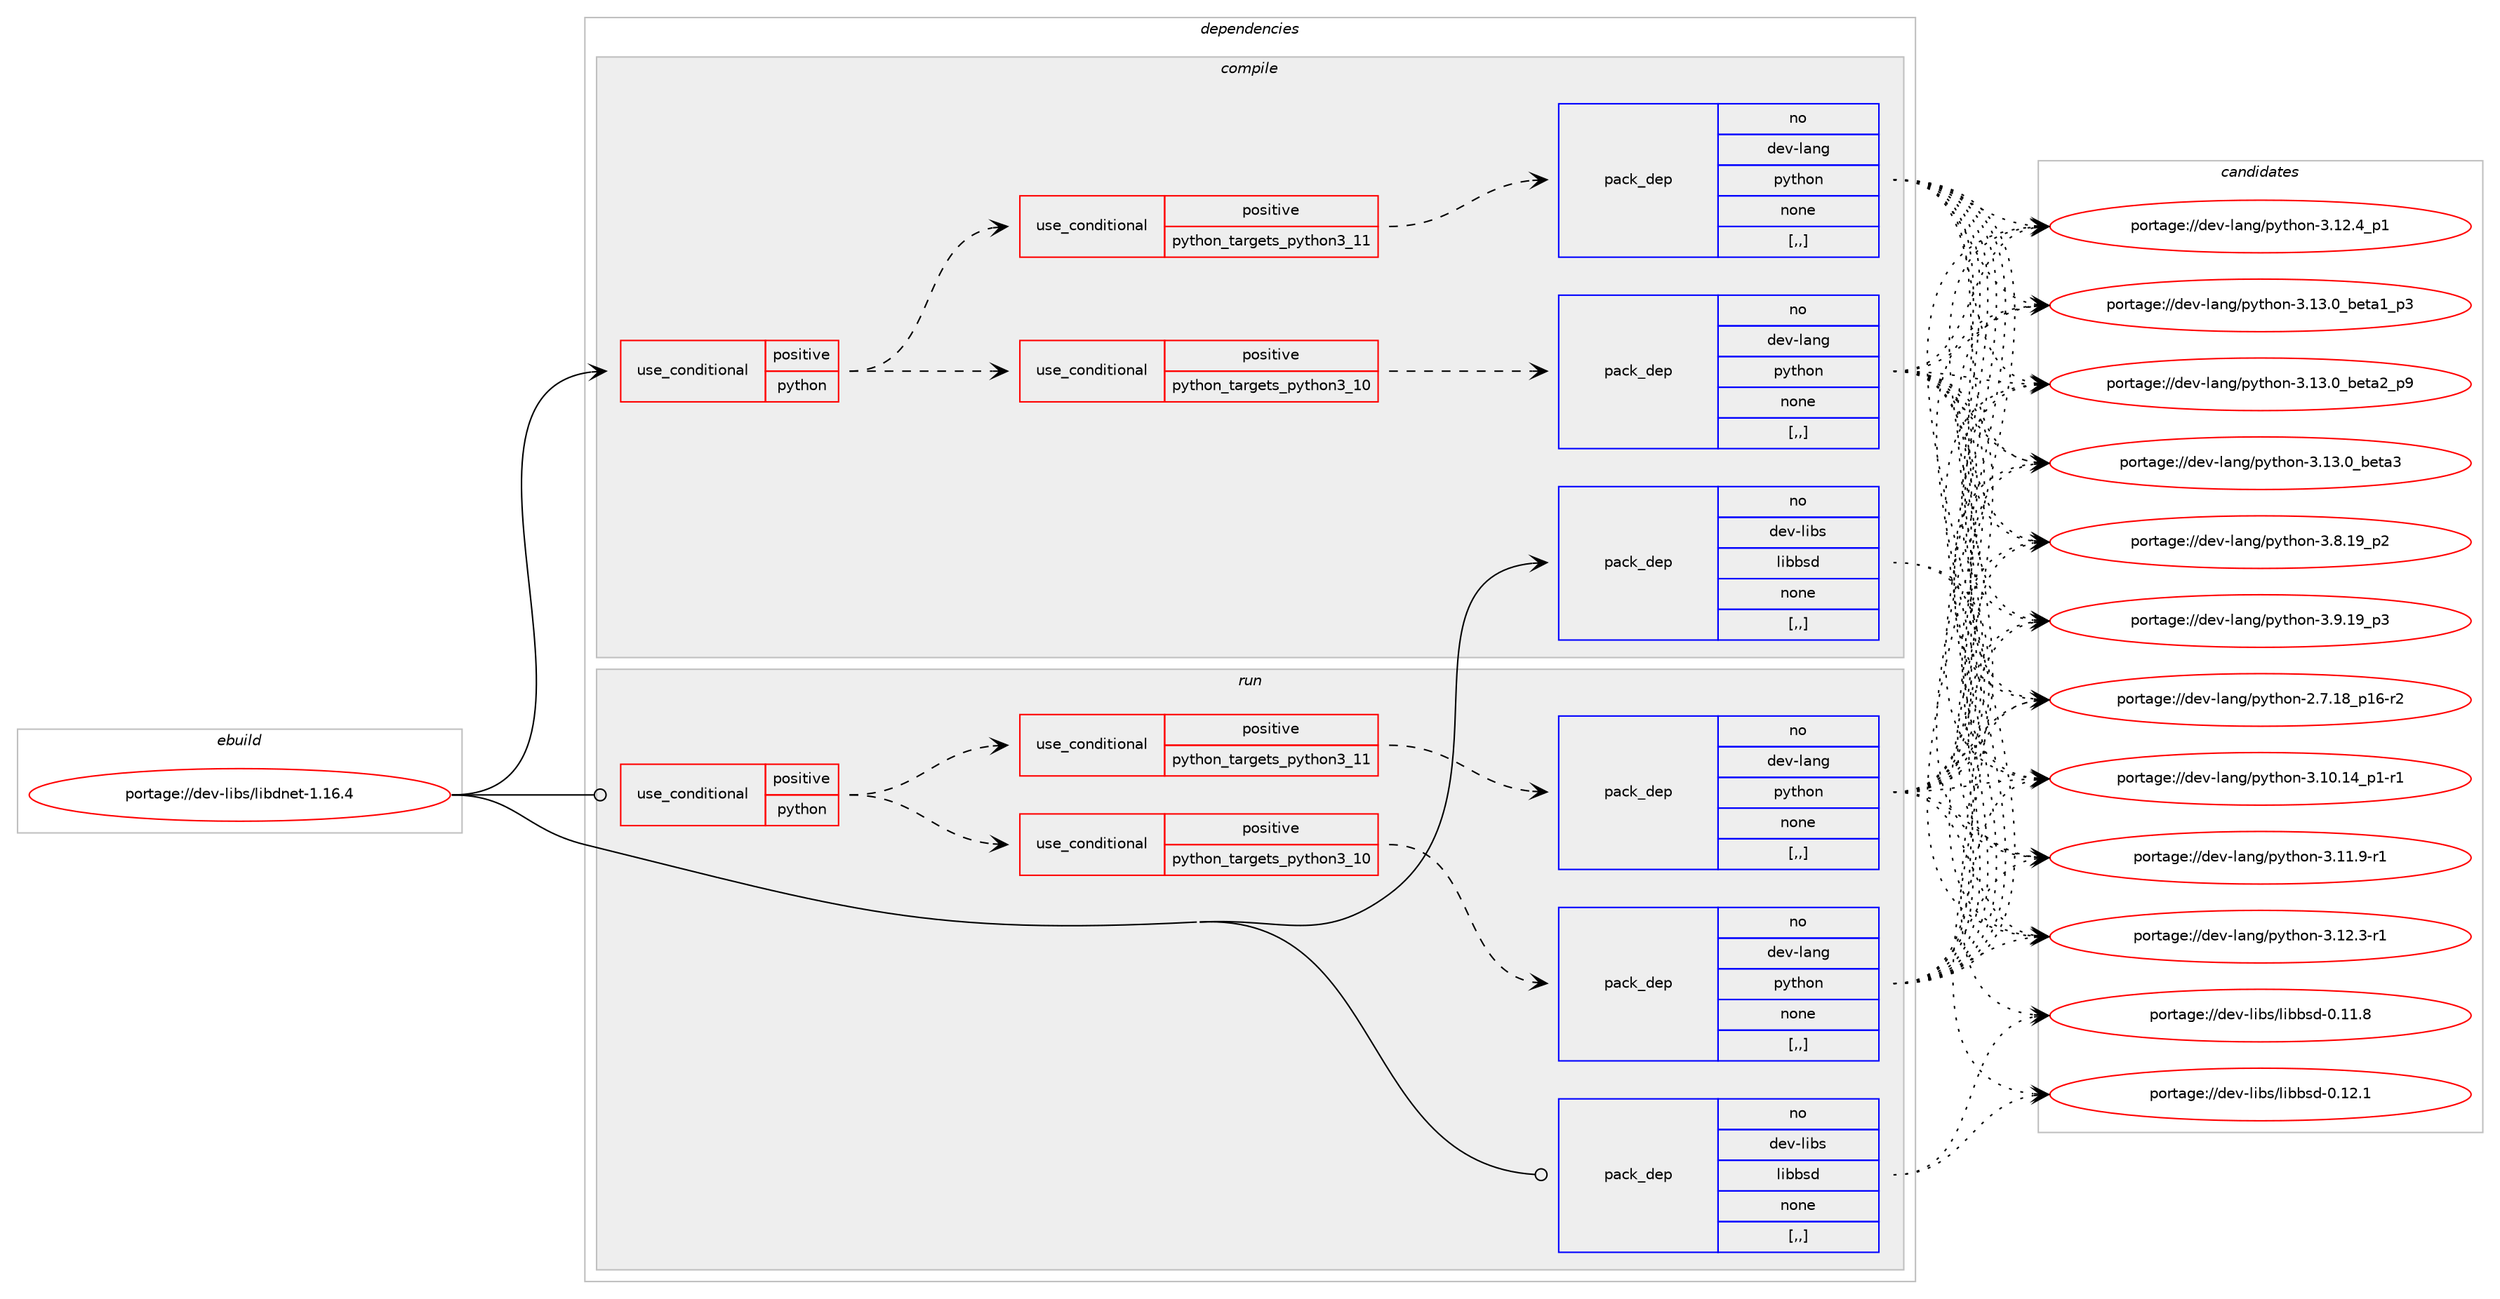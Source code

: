 digraph prolog {

# *************
# Graph options
# *************

newrank=true;
concentrate=true;
compound=true;
graph [rankdir=LR,fontname=Helvetica,fontsize=10,ranksep=1.5];#, ranksep=2.5, nodesep=0.2];
edge  [arrowhead=vee];
node  [fontname=Helvetica,fontsize=10];

# **********
# The ebuild
# **********

subgraph cluster_leftcol {
color=gray;
rank=same;
label=<<i>ebuild</i>>;
id [label="portage://dev-libs/libdnet-1.16.4", color=red, width=4, href="../dev-libs/libdnet-1.16.4.svg"];
}

# ****************
# The dependencies
# ****************

subgraph cluster_midcol {
color=gray;
label=<<i>dependencies</i>>;
subgraph cluster_compile {
fillcolor="#eeeeee";
style=filled;
label=<<i>compile</i>>;
subgraph cond25960 {
dependency106928 [label=<<TABLE BORDER="0" CELLBORDER="1" CELLSPACING="0" CELLPADDING="4"><TR><TD ROWSPAN="3" CELLPADDING="10">use_conditional</TD></TR><TR><TD>positive</TD></TR><TR><TD>python</TD></TR></TABLE>>, shape=none, color=red];
subgraph cond25961 {
dependency106929 [label=<<TABLE BORDER="0" CELLBORDER="1" CELLSPACING="0" CELLPADDING="4"><TR><TD ROWSPAN="3" CELLPADDING="10">use_conditional</TD></TR><TR><TD>positive</TD></TR><TR><TD>python_targets_python3_10</TD></TR></TABLE>>, shape=none, color=red];
subgraph pack79812 {
dependency106930 [label=<<TABLE BORDER="0" CELLBORDER="1" CELLSPACING="0" CELLPADDING="4" WIDTH="220"><TR><TD ROWSPAN="6" CELLPADDING="30">pack_dep</TD></TR><TR><TD WIDTH="110">no</TD></TR><TR><TD>dev-lang</TD></TR><TR><TD>python</TD></TR><TR><TD>none</TD></TR><TR><TD>[,,]</TD></TR></TABLE>>, shape=none, color=blue];
}
dependency106929:e -> dependency106930:w [weight=20,style="dashed",arrowhead="vee"];
}
dependency106928:e -> dependency106929:w [weight=20,style="dashed",arrowhead="vee"];
subgraph cond25962 {
dependency106931 [label=<<TABLE BORDER="0" CELLBORDER="1" CELLSPACING="0" CELLPADDING="4"><TR><TD ROWSPAN="3" CELLPADDING="10">use_conditional</TD></TR><TR><TD>positive</TD></TR><TR><TD>python_targets_python3_11</TD></TR></TABLE>>, shape=none, color=red];
subgraph pack79813 {
dependency106932 [label=<<TABLE BORDER="0" CELLBORDER="1" CELLSPACING="0" CELLPADDING="4" WIDTH="220"><TR><TD ROWSPAN="6" CELLPADDING="30">pack_dep</TD></TR><TR><TD WIDTH="110">no</TD></TR><TR><TD>dev-lang</TD></TR><TR><TD>python</TD></TR><TR><TD>none</TD></TR><TR><TD>[,,]</TD></TR></TABLE>>, shape=none, color=blue];
}
dependency106931:e -> dependency106932:w [weight=20,style="dashed",arrowhead="vee"];
}
dependency106928:e -> dependency106931:w [weight=20,style="dashed",arrowhead="vee"];
}
id:e -> dependency106928:w [weight=20,style="solid",arrowhead="vee"];
subgraph pack79814 {
dependency106933 [label=<<TABLE BORDER="0" CELLBORDER="1" CELLSPACING="0" CELLPADDING="4" WIDTH="220"><TR><TD ROWSPAN="6" CELLPADDING="30">pack_dep</TD></TR><TR><TD WIDTH="110">no</TD></TR><TR><TD>dev-libs</TD></TR><TR><TD>libbsd</TD></TR><TR><TD>none</TD></TR><TR><TD>[,,]</TD></TR></TABLE>>, shape=none, color=blue];
}
id:e -> dependency106933:w [weight=20,style="solid",arrowhead="vee"];
}
subgraph cluster_compileandrun {
fillcolor="#eeeeee";
style=filled;
label=<<i>compile and run</i>>;
}
subgraph cluster_run {
fillcolor="#eeeeee";
style=filled;
label=<<i>run</i>>;
subgraph cond25963 {
dependency106934 [label=<<TABLE BORDER="0" CELLBORDER="1" CELLSPACING="0" CELLPADDING="4"><TR><TD ROWSPAN="3" CELLPADDING="10">use_conditional</TD></TR><TR><TD>positive</TD></TR><TR><TD>python</TD></TR></TABLE>>, shape=none, color=red];
subgraph cond25964 {
dependency106935 [label=<<TABLE BORDER="0" CELLBORDER="1" CELLSPACING="0" CELLPADDING="4"><TR><TD ROWSPAN="3" CELLPADDING="10">use_conditional</TD></TR><TR><TD>positive</TD></TR><TR><TD>python_targets_python3_10</TD></TR></TABLE>>, shape=none, color=red];
subgraph pack79815 {
dependency106936 [label=<<TABLE BORDER="0" CELLBORDER="1" CELLSPACING="0" CELLPADDING="4" WIDTH="220"><TR><TD ROWSPAN="6" CELLPADDING="30">pack_dep</TD></TR><TR><TD WIDTH="110">no</TD></TR><TR><TD>dev-lang</TD></TR><TR><TD>python</TD></TR><TR><TD>none</TD></TR><TR><TD>[,,]</TD></TR></TABLE>>, shape=none, color=blue];
}
dependency106935:e -> dependency106936:w [weight=20,style="dashed",arrowhead="vee"];
}
dependency106934:e -> dependency106935:w [weight=20,style="dashed",arrowhead="vee"];
subgraph cond25965 {
dependency106937 [label=<<TABLE BORDER="0" CELLBORDER="1" CELLSPACING="0" CELLPADDING="4"><TR><TD ROWSPAN="3" CELLPADDING="10">use_conditional</TD></TR><TR><TD>positive</TD></TR><TR><TD>python_targets_python3_11</TD></TR></TABLE>>, shape=none, color=red];
subgraph pack79816 {
dependency106938 [label=<<TABLE BORDER="0" CELLBORDER="1" CELLSPACING="0" CELLPADDING="4" WIDTH="220"><TR><TD ROWSPAN="6" CELLPADDING="30">pack_dep</TD></TR><TR><TD WIDTH="110">no</TD></TR><TR><TD>dev-lang</TD></TR><TR><TD>python</TD></TR><TR><TD>none</TD></TR><TR><TD>[,,]</TD></TR></TABLE>>, shape=none, color=blue];
}
dependency106937:e -> dependency106938:w [weight=20,style="dashed",arrowhead="vee"];
}
dependency106934:e -> dependency106937:w [weight=20,style="dashed",arrowhead="vee"];
}
id:e -> dependency106934:w [weight=20,style="solid",arrowhead="odot"];
subgraph pack79817 {
dependency106939 [label=<<TABLE BORDER="0" CELLBORDER="1" CELLSPACING="0" CELLPADDING="4" WIDTH="220"><TR><TD ROWSPAN="6" CELLPADDING="30">pack_dep</TD></TR><TR><TD WIDTH="110">no</TD></TR><TR><TD>dev-libs</TD></TR><TR><TD>libbsd</TD></TR><TR><TD>none</TD></TR><TR><TD>[,,]</TD></TR></TABLE>>, shape=none, color=blue];
}
id:e -> dependency106939:w [weight=20,style="solid",arrowhead="odot"];
}
}

# **************
# The candidates
# **************

subgraph cluster_choices {
rank=same;
color=gray;
label=<<i>candidates</i>>;

subgraph choice79812 {
color=black;
nodesep=1;
choice100101118451089711010347112121116104111110455046554649569511249544511450 [label="portage://dev-lang/python-2.7.18_p16-r2", color=red, width=4,href="../dev-lang/python-2.7.18_p16-r2.svg"];
choice100101118451089711010347112121116104111110455146494846495295112494511449 [label="portage://dev-lang/python-3.10.14_p1-r1", color=red, width=4,href="../dev-lang/python-3.10.14_p1-r1.svg"];
choice100101118451089711010347112121116104111110455146494946574511449 [label="portage://dev-lang/python-3.11.9-r1", color=red, width=4,href="../dev-lang/python-3.11.9-r1.svg"];
choice100101118451089711010347112121116104111110455146495046514511449 [label="portage://dev-lang/python-3.12.3-r1", color=red, width=4,href="../dev-lang/python-3.12.3-r1.svg"];
choice100101118451089711010347112121116104111110455146495046529511249 [label="portage://dev-lang/python-3.12.4_p1", color=red, width=4,href="../dev-lang/python-3.12.4_p1.svg"];
choice10010111845108971101034711212111610411111045514649514648959810111697499511251 [label="portage://dev-lang/python-3.13.0_beta1_p3", color=red, width=4,href="../dev-lang/python-3.13.0_beta1_p3.svg"];
choice10010111845108971101034711212111610411111045514649514648959810111697509511257 [label="portage://dev-lang/python-3.13.0_beta2_p9", color=red, width=4,href="../dev-lang/python-3.13.0_beta2_p9.svg"];
choice1001011184510897110103471121211161041111104551464951464895981011169751 [label="portage://dev-lang/python-3.13.0_beta3", color=red, width=4,href="../dev-lang/python-3.13.0_beta3.svg"];
choice100101118451089711010347112121116104111110455146564649579511250 [label="portage://dev-lang/python-3.8.19_p2", color=red, width=4,href="../dev-lang/python-3.8.19_p2.svg"];
choice100101118451089711010347112121116104111110455146574649579511251 [label="portage://dev-lang/python-3.9.19_p3", color=red, width=4,href="../dev-lang/python-3.9.19_p3.svg"];
dependency106930:e -> choice100101118451089711010347112121116104111110455046554649569511249544511450:w [style=dotted,weight="100"];
dependency106930:e -> choice100101118451089711010347112121116104111110455146494846495295112494511449:w [style=dotted,weight="100"];
dependency106930:e -> choice100101118451089711010347112121116104111110455146494946574511449:w [style=dotted,weight="100"];
dependency106930:e -> choice100101118451089711010347112121116104111110455146495046514511449:w [style=dotted,weight="100"];
dependency106930:e -> choice100101118451089711010347112121116104111110455146495046529511249:w [style=dotted,weight="100"];
dependency106930:e -> choice10010111845108971101034711212111610411111045514649514648959810111697499511251:w [style=dotted,weight="100"];
dependency106930:e -> choice10010111845108971101034711212111610411111045514649514648959810111697509511257:w [style=dotted,weight="100"];
dependency106930:e -> choice1001011184510897110103471121211161041111104551464951464895981011169751:w [style=dotted,weight="100"];
dependency106930:e -> choice100101118451089711010347112121116104111110455146564649579511250:w [style=dotted,weight="100"];
dependency106930:e -> choice100101118451089711010347112121116104111110455146574649579511251:w [style=dotted,weight="100"];
}
subgraph choice79813 {
color=black;
nodesep=1;
choice100101118451089711010347112121116104111110455046554649569511249544511450 [label="portage://dev-lang/python-2.7.18_p16-r2", color=red, width=4,href="../dev-lang/python-2.7.18_p16-r2.svg"];
choice100101118451089711010347112121116104111110455146494846495295112494511449 [label="portage://dev-lang/python-3.10.14_p1-r1", color=red, width=4,href="../dev-lang/python-3.10.14_p1-r1.svg"];
choice100101118451089711010347112121116104111110455146494946574511449 [label="portage://dev-lang/python-3.11.9-r1", color=red, width=4,href="../dev-lang/python-3.11.9-r1.svg"];
choice100101118451089711010347112121116104111110455146495046514511449 [label="portage://dev-lang/python-3.12.3-r1", color=red, width=4,href="../dev-lang/python-3.12.3-r1.svg"];
choice100101118451089711010347112121116104111110455146495046529511249 [label="portage://dev-lang/python-3.12.4_p1", color=red, width=4,href="../dev-lang/python-3.12.4_p1.svg"];
choice10010111845108971101034711212111610411111045514649514648959810111697499511251 [label="portage://dev-lang/python-3.13.0_beta1_p3", color=red, width=4,href="../dev-lang/python-3.13.0_beta1_p3.svg"];
choice10010111845108971101034711212111610411111045514649514648959810111697509511257 [label="portage://dev-lang/python-3.13.0_beta2_p9", color=red, width=4,href="../dev-lang/python-3.13.0_beta2_p9.svg"];
choice1001011184510897110103471121211161041111104551464951464895981011169751 [label="portage://dev-lang/python-3.13.0_beta3", color=red, width=4,href="../dev-lang/python-3.13.0_beta3.svg"];
choice100101118451089711010347112121116104111110455146564649579511250 [label="portage://dev-lang/python-3.8.19_p2", color=red, width=4,href="../dev-lang/python-3.8.19_p2.svg"];
choice100101118451089711010347112121116104111110455146574649579511251 [label="portage://dev-lang/python-3.9.19_p3", color=red, width=4,href="../dev-lang/python-3.9.19_p3.svg"];
dependency106932:e -> choice100101118451089711010347112121116104111110455046554649569511249544511450:w [style=dotted,weight="100"];
dependency106932:e -> choice100101118451089711010347112121116104111110455146494846495295112494511449:w [style=dotted,weight="100"];
dependency106932:e -> choice100101118451089711010347112121116104111110455146494946574511449:w [style=dotted,weight="100"];
dependency106932:e -> choice100101118451089711010347112121116104111110455146495046514511449:w [style=dotted,weight="100"];
dependency106932:e -> choice100101118451089711010347112121116104111110455146495046529511249:w [style=dotted,weight="100"];
dependency106932:e -> choice10010111845108971101034711212111610411111045514649514648959810111697499511251:w [style=dotted,weight="100"];
dependency106932:e -> choice10010111845108971101034711212111610411111045514649514648959810111697509511257:w [style=dotted,weight="100"];
dependency106932:e -> choice1001011184510897110103471121211161041111104551464951464895981011169751:w [style=dotted,weight="100"];
dependency106932:e -> choice100101118451089711010347112121116104111110455146564649579511250:w [style=dotted,weight="100"];
dependency106932:e -> choice100101118451089711010347112121116104111110455146574649579511251:w [style=dotted,weight="100"];
}
subgraph choice79814 {
color=black;
nodesep=1;
choice100101118451081059811547108105989811510045484649494656 [label="portage://dev-libs/libbsd-0.11.8", color=red, width=4,href="../dev-libs/libbsd-0.11.8.svg"];
choice100101118451081059811547108105989811510045484649504649 [label="portage://dev-libs/libbsd-0.12.1", color=red, width=4,href="../dev-libs/libbsd-0.12.1.svg"];
dependency106933:e -> choice100101118451081059811547108105989811510045484649494656:w [style=dotted,weight="100"];
dependency106933:e -> choice100101118451081059811547108105989811510045484649504649:w [style=dotted,weight="100"];
}
subgraph choice79815 {
color=black;
nodesep=1;
choice100101118451089711010347112121116104111110455046554649569511249544511450 [label="portage://dev-lang/python-2.7.18_p16-r2", color=red, width=4,href="../dev-lang/python-2.7.18_p16-r2.svg"];
choice100101118451089711010347112121116104111110455146494846495295112494511449 [label="portage://dev-lang/python-3.10.14_p1-r1", color=red, width=4,href="../dev-lang/python-3.10.14_p1-r1.svg"];
choice100101118451089711010347112121116104111110455146494946574511449 [label="portage://dev-lang/python-3.11.9-r1", color=red, width=4,href="../dev-lang/python-3.11.9-r1.svg"];
choice100101118451089711010347112121116104111110455146495046514511449 [label="portage://dev-lang/python-3.12.3-r1", color=red, width=4,href="../dev-lang/python-3.12.3-r1.svg"];
choice100101118451089711010347112121116104111110455146495046529511249 [label="portage://dev-lang/python-3.12.4_p1", color=red, width=4,href="../dev-lang/python-3.12.4_p1.svg"];
choice10010111845108971101034711212111610411111045514649514648959810111697499511251 [label="portage://dev-lang/python-3.13.0_beta1_p3", color=red, width=4,href="../dev-lang/python-3.13.0_beta1_p3.svg"];
choice10010111845108971101034711212111610411111045514649514648959810111697509511257 [label="portage://dev-lang/python-3.13.0_beta2_p9", color=red, width=4,href="../dev-lang/python-3.13.0_beta2_p9.svg"];
choice1001011184510897110103471121211161041111104551464951464895981011169751 [label="portage://dev-lang/python-3.13.0_beta3", color=red, width=4,href="../dev-lang/python-3.13.0_beta3.svg"];
choice100101118451089711010347112121116104111110455146564649579511250 [label="portage://dev-lang/python-3.8.19_p2", color=red, width=4,href="../dev-lang/python-3.8.19_p2.svg"];
choice100101118451089711010347112121116104111110455146574649579511251 [label="portage://dev-lang/python-3.9.19_p3", color=red, width=4,href="../dev-lang/python-3.9.19_p3.svg"];
dependency106936:e -> choice100101118451089711010347112121116104111110455046554649569511249544511450:w [style=dotted,weight="100"];
dependency106936:e -> choice100101118451089711010347112121116104111110455146494846495295112494511449:w [style=dotted,weight="100"];
dependency106936:e -> choice100101118451089711010347112121116104111110455146494946574511449:w [style=dotted,weight="100"];
dependency106936:e -> choice100101118451089711010347112121116104111110455146495046514511449:w [style=dotted,weight="100"];
dependency106936:e -> choice100101118451089711010347112121116104111110455146495046529511249:w [style=dotted,weight="100"];
dependency106936:e -> choice10010111845108971101034711212111610411111045514649514648959810111697499511251:w [style=dotted,weight="100"];
dependency106936:e -> choice10010111845108971101034711212111610411111045514649514648959810111697509511257:w [style=dotted,weight="100"];
dependency106936:e -> choice1001011184510897110103471121211161041111104551464951464895981011169751:w [style=dotted,weight="100"];
dependency106936:e -> choice100101118451089711010347112121116104111110455146564649579511250:w [style=dotted,weight="100"];
dependency106936:e -> choice100101118451089711010347112121116104111110455146574649579511251:w [style=dotted,weight="100"];
}
subgraph choice79816 {
color=black;
nodesep=1;
choice100101118451089711010347112121116104111110455046554649569511249544511450 [label="portage://dev-lang/python-2.7.18_p16-r2", color=red, width=4,href="../dev-lang/python-2.7.18_p16-r2.svg"];
choice100101118451089711010347112121116104111110455146494846495295112494511449 [label="portage://dev-lang/python-3.10.14_p1-r1", color=red, width=4,href="../dev-lang/python-3.10.14_p1-r1.svg"];
choice100101118451089711010347112121116104111110455146494946574511449 [label="portage://dev-lang/python-3.11.9-r1", color=red, width=4,href="../dev-lang/python-3.11.9-r1.svg"];
choice100101118451089711010347112121116104111110455146495046514511449 [label="portage://dev-lang/python-3.12.3-r1", color=red, width=4,href="../dev-lang/python-3.12.3-r1.svg"];
choice100101118451089711010347112121116104111110455146495046529511249 [label="portage://dev-lang/python-3.12.4_p1", color=red, width=4,href="../dev-lang/python-3.12.4_p1.svg"];
choice10010111845108971101034711212111610411111045514649514648959810111697499511251 [label="portage://dev-lang/python-3.13.0_beta1_p3", color=red, width=4,href="../dev-lang/python-3.13.0_beta1_p3.svg"];
choice10010111845108971101034711212111610411111045514649514648959810111697509511257 [label="portage://dev-lang/python-3.13.0_beta2_p9", color=red, width=4,href="../dev-lang/python-3.13.0_beta2_p9.svg"];
choice1001011184510897110103471121211161041111104551464951464895981011169751 [label="portage://dev-lang/python-3.13.0_beta3", color=red, width=4,href="../dev-lang/python-3.13.0_beta3.svg"];
choice100101118451089711010347112121116104111110455146564649579511250 [label="portage://dev-lang/python-3.8.19_p2", color=red, width=4,href="../dev-lang/python-3.8.19_p2.svg"];
choice100101118451089711010347112121116104111110455146574649579511251 [label="portage://dev-lang/python-3.9.19_p3", color=red, width=4,href="../dev-lang/python-3.9.19_p3.svg"];
dependency106938:e -> choice100101118451089711010347112121116104111110455046554649569511249544511450:w [style=dotted,weight="100"];
dependency106938:e -> choice100101118451089711010347112121116104111110455146494846495295112494511449:w [style=dotted,weight="100"];
dependency106938:e -> choice100101118451089711010347112121116104111110455146494946574511449:w [style=dotted,weight="100"];
dependency106938:e -> choice100101118451089711010347112121116104111110455146495046514511449:w [style=dotted,weight="100"];
dependency106938:e -> choice100101118451089711010347112121116104111110455146495046529511249:w [style=dotted,weight="100"];
dependency106938:e -> choice10010111845108971101034711212111610411111045514649514648959810111697499511251:w [style=dotted,weight="100"];
dependency106938:e -> choice10010111845108971101034711212111610411111045514649514648959810111697509511257:w [style=dotted,weight="100"];
dependency106938:e -> choice1001011184510897110103471121211161041111104551464951464895981011169751:w [style=dotted,weight="100"];
dependency106938:e -> choice100101118451089711010347112121116104111110455146564649579511250:w [style=dotted,weight="100"];
dependency106938:e -> choice100101118451089711010347112121116104111110455146574649579511251:w [style=dotted,weight="100"];
}
subgraph choice79817 {
color=black;
nodesep=1;
choice100101118451081059811547108105989811510045484649494656 [label="portage://dev-libs/libbsd-0.11.8", color=red, width=4,href="../dev-libs/libbsd-0.11.8.svg"];
choice100101118451081059811547108105989811510045484649504649 [label="portage://dev-libs/libbsd-0.12.1", color=red, width=4,href="../dev-libs/libbsd-0.12.1.svg"];
dependency106939:e -> choice100101118451081059811547108105989811510045484649494656:w [style=dotted,weight="100"];
dependency106939:e -> choice100101118451081059811547108105989811510045484649504649:w [style=dotted,weight="100"];
}
}

}
